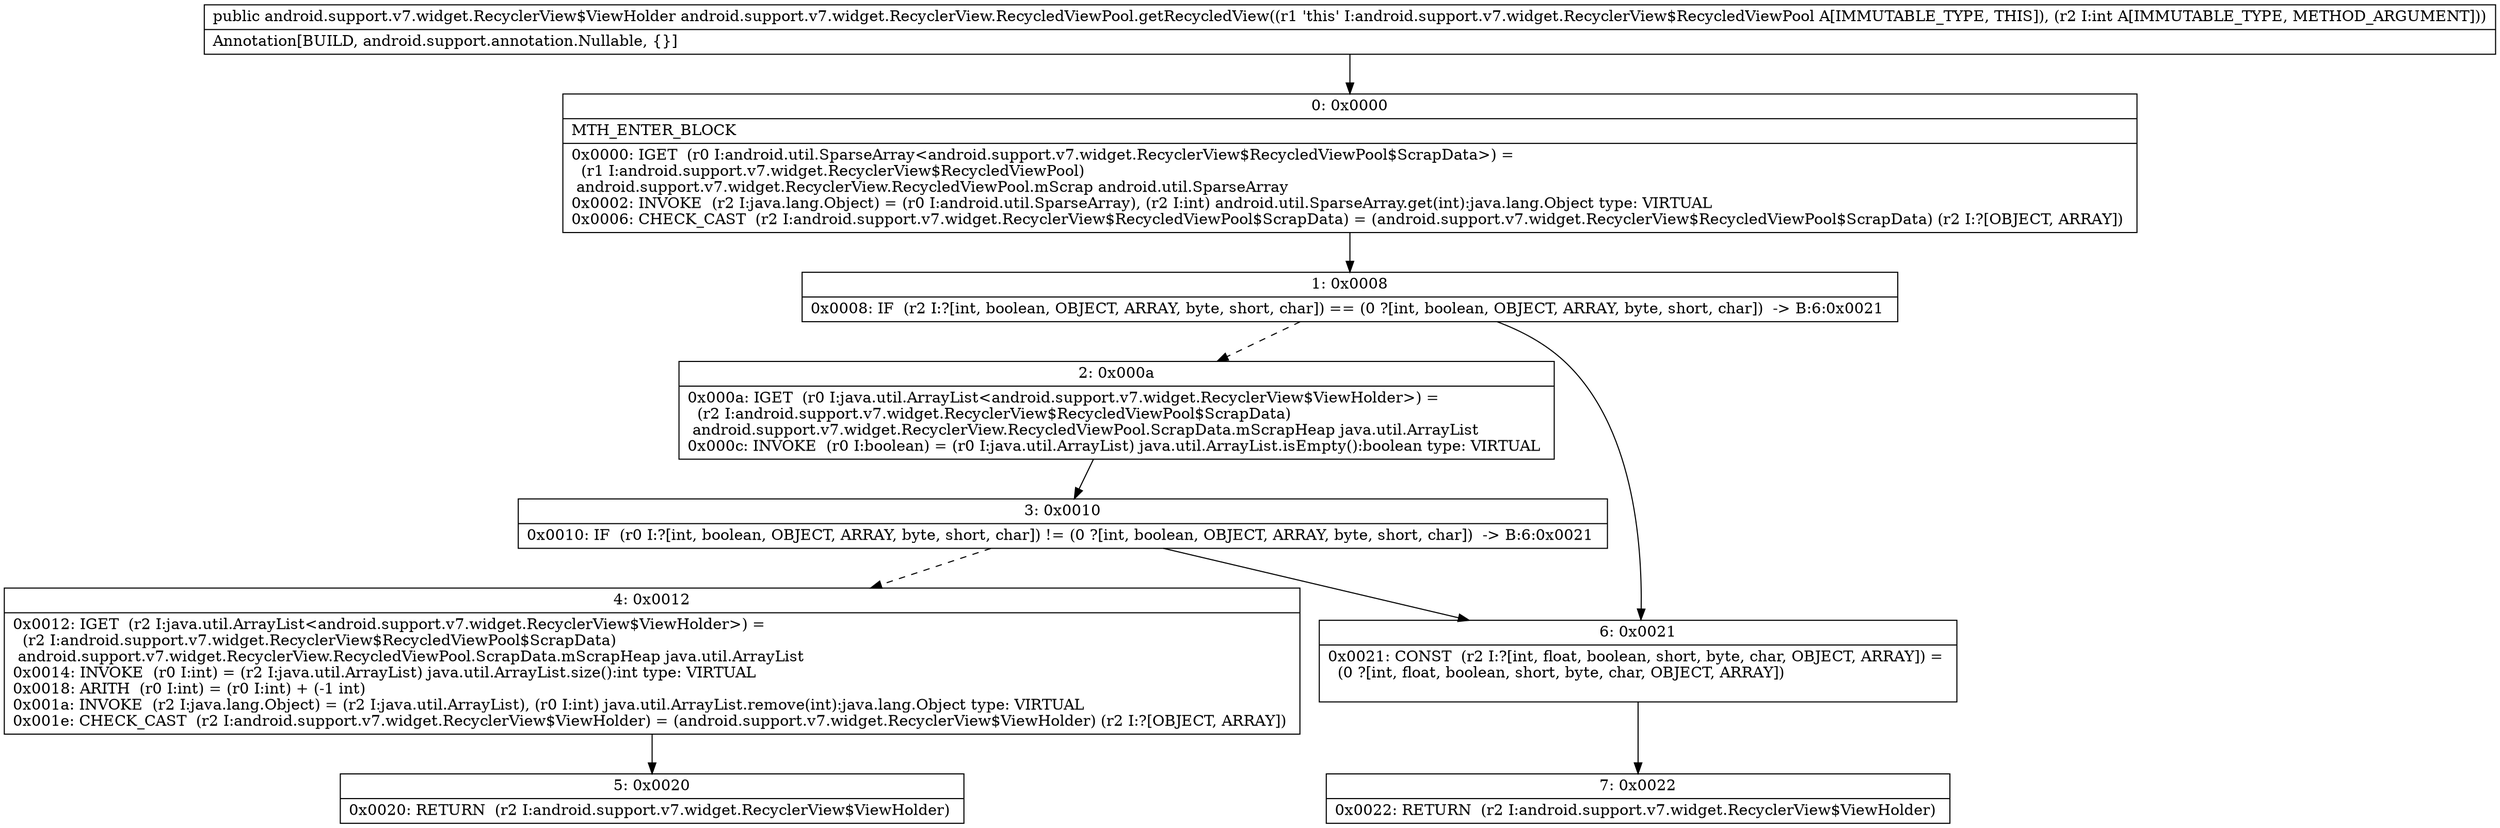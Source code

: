 digraph "CFG forandroid.support.v7.widget.RecyclerView.RecycledViewPool.getRecycledView(I)Landroid\/support\/v7\/widget\/RecyclerView$ViewHolder;" {
Node_0 [shape=record,label="{0\:\ 0x0000|MTH_ENTER_BLOCK\l|0x0000: IGET  (r0 I:android.util.SparseArray\<android.support.v7.widget.RecyclerView$RecycledViewPool$ScrapData\>) = \l  (r1 I:android.support.v7.widget.RecyclerView$RecycledViewPool)\l android.support.v7.widget.RecyclerView.RecycledViewPool.mScrap android.util.SparseArray \l0x0002: INVOKE  (r2 I:java.lang.Object) = (r0 I:android.util.SparseArray), (r2 I:int) android.util.SparseArray.get(int):java.lang.Object type: VIRTUAL \l0x0006: CHECK_CAST  (r2 I:android.support.v7.widget.RecyclerView$RecycledViewPool$ScrapData) = (android.support.v7.widget.RecyclerView$RecycledViewPool$ScrapData) (r2 I:?[OBJECT, ARRAY]) \l}"];
Node_1 [shape=record,label="{1\:\ 0x0008|0x0008: IF  (r2 I:?[int, boolean, OBJECT, ARRAY, byte, short, char]) == (0 ?[int, boolean, OBJECT, ARRAY, byte, short, char])  \-\> B:6:0x0021 \l}"];
Node_2 [shape=record,label="{2\:\ 0x000a|0x000a: IGET  (r0 I:java.util.ArrayList\<android.support.v7.widget.RecyclerView$ViewHolder\>) = \l  (r2 I:android.support.v7.widget.RecyclerView$RecycledViewPool$ScrapData)\l android.support.v7.widget.RecyclerView.RecycledViewPool.ScrapData.mScrapHeap java.util.ArrayList \l0x000c: INVOKE  (r0 I:boolean) = (r0 I:java.util.ArrayList) java.util.ArrayList.isEmpty():boolean type: VIRTUAL \l}"];
Node_3 [shape=record,label="{3\:\ 0x0010|0x0010: IF  (r0 I:?[int, boolean, OBJECT, ARRAY, byte, short, char]) != (0 ?[int, boolean, OBJECT, ARRAY, byte, short, char])  \-\> B:6:0x0021 \l}"];
Node_4 [shape=record,label="{4\:\ 0x0012|0x0012: IGET  (r2 I:java.util.ArrayList\<android.support.v7.widget.RecyclerView$ViewHolder\>) = \l  (r2 I:android.support.v7.widget.RecyclerView$RecycledViewPool$ScrapData)\l android.support.v7.widget.RecyclerView.RecycledViewPool.ScrapData.mScrapHeap java.util.ArrayList \l0x0014: INVOKE  (r0 I:int) = (r2 I:java.util.ArrayList) java.util.ArrayList.size():int type: VIRTUAL \l0x0018: ARITH  (r0 I:int) = (r0 I:int) + (\-1 int) \l0x001a: INVOKE  (r2 I:java.lang.Object) = (r2 I:java.util.ArrayList), (r0 I:int) java.util.ArrayList.remove(int):java.lang.Object type: VIRTUAL \l0x001e: CHECK_CAST  (r2 I:android.support.v7.widget.RecyclerView$ViewHolder) = (android.support.v7.widget.RecyclerView$ViewHolder) (r2 I:?[OBJECT, ARRAY]) \l}"];
Node_5 [shape=record,label="{5\:\ 0x0020|0x0020: RETURN  (r2 I:android.support.v7.widget.RecyclerView$ViewHolder) \l}"];
Node_6 [shape=record,label="{6\:\ 0x0021|0x0021: CONST  (r2 I:?[int, float, boolean, short, byte, char, OBJECT, ARRAY]) = \l  (0 ?[int, float, boolean, short, byte, char, OBJECT, ARRAY])\l \l}"];
Node_7 [shape=record,label="{7\:\ 0x0022|0x0022: RETURN  (r2 I:android.support.v7.widget.RecyclerView$ViewHolder) \l}"];
MethodNode[shape=record,label="{public android.support.v7.widget.RecyclerView$ViewHolder android.support.v7.widget.RecyclerView.RecycledViewPool.getRecycledView((r1 'this' I:android.support.v7.widget.RecyclerView$RecycledViewPool A[IMMUTABLE_TYPE, THIS]), (r2 I:int A[IMMUTABLE_TYPE, METHOD_ARGUMENT]))  | Annotation[BUILD, android.support.annotation.Nullable, \{\}]\l}"];
MethodNode -> Node_0;
Node_0 -> Node_1;
Node_1 -> Node_2[style=dashed];
Node_1 -> Node_6;
Node_2 -> Node_3;
Node_3 -> Node_4[style=dashed];
Node_3 -> Node_6;
Node_4 -> Node_5;
Node_6 -> Node_7;
}

